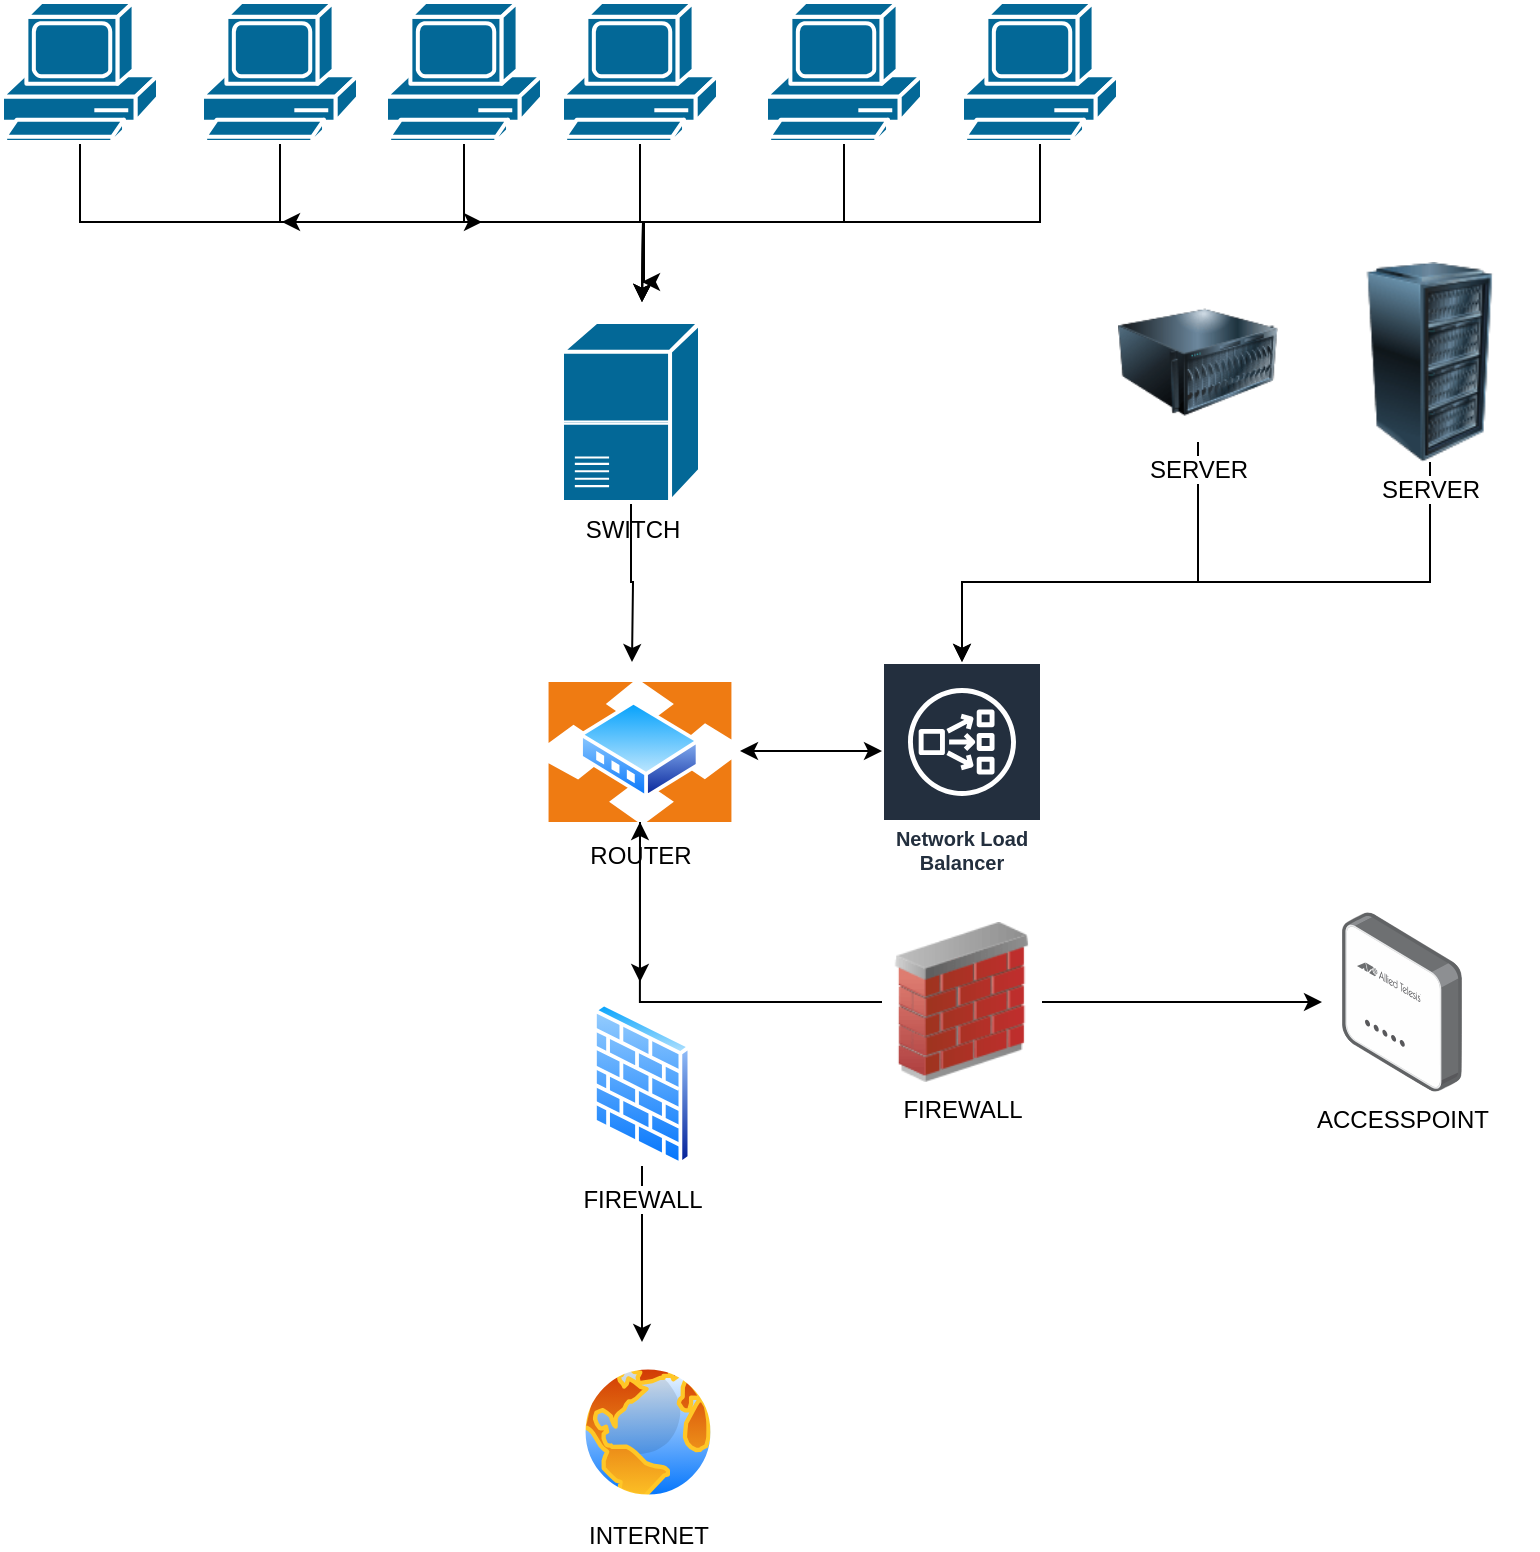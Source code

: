 <mxfile version="23.1.4" type="github">
  <diagram name="Page-1" id="423ibRJwqmcshtpM-ZVd">
    <mxGraphModel dx="954" dy="2218" grid="1" gridSize="10" guides="1" tooltips="1" connect="1" arrows="1" fold="1" page="1" pageScale="1" pageWidth="827" pageHeight="1169" math="0" shadow="0">
      <root>
        <mxCell id="0" />
        <mxCell id="1" parent="0" />
        <mxCell id="Z7RhC4iYyYftm_tbrvCu-22" style="edgeStyle=orthogonalEdgeStyle;rounded=0;orthogonalLoop=1;jettySize=auto;html=1;exitX=0.5;exitY=1;exitDx=0;exitDy=0;exitPerimeter=0;" edge="1" parent="1" source="Z7RhC4iYyYftm_tbrvCu-1">
          <mxGeometry relative="1" as="geometry">
            <mxPoint x="160" y="160" as="targetPoint" />
            <Array as="points">
              <mxPoint x="59" y="160" />
              <mxPoint x="161" y="160" />
            </Array>
          </mxGeometry>
        </mxCell>
        <mxCell id="Z7RhC4iYyYftm_tbrvCu-1" value="" style="shape=mxgraph.cisco.computers_and_peripherals.pc;html=1;pointerEvents=1;dashed=0;fillColor=#036897;strokeColor=#ffffff;strokeWidth=2;verticalLabelPosition=bottom;verticalAlign=top;align=center;outlineConnect=0;" vertex="1" parent="1">
          <mxGeometry x="20" y="50" width="78" height="70" as="geometry" />
        </mxCell>
        <mxCell id="Z7RhC4iYyYftm_tbrvCu-18" style="edgeStyle=orthogonalEdgeStyle;rounded=0;orthogonalLoop=1;jettySize=auto;html=1;exitX=0.5;exitY=1;exitDx=0;exitDy=0;exitPerimeter=0;" edge="1" parent="1" source="Z7RhC4iYyYftm_tbrvCu-2">
          <mxGeometry relative="1" as="geometry">
            <mxPoint x="340" y="200" as="targetPoint" />
          </mxGeometry>
        </mxCell>
        <mxCell id="Z7RhC4iYyYftm_tbrvCu-2" value="" style="shape=mxgraph.cisco.computers_and_peripherals.pc;html=1;pointerEvents=1;dashed=0;fillColor=#036897;strokeColor=#ffffff;strokeWidth=2;verticalLabelPosition=bottom;verticalAlign=top;align=center;outlineConnect=0;" vertex="1" parent="1">
          <mxGeometry x="300" y="50" width="78" height="70" as="geometry" />
        </mxCell>
        <mxCell id="Z7RhC4iYyYftm_tbrvCu-20" style="edgeStyle=orthogonalEdgeStyle;rounded=0;orthogonalLoop=1;jettySize=auto;html=1;exitX=0.5;exitY=1;exitDx=0;exitDy=0;exitPerimeter=0;" edge="1" parent="1" source="Z7RhC4iYyYftm_tbrvCu-3">
          <mxGeometry relative="1" as="geometry">
            <mxPoint x="340" y="200" as="targetPoint" />
          </mxGeometry>
        </mxCell>
        <mxCell id="Z7RhC4iYyYftm_tbrvCu-3" value="" style="shape=mxgraph.cisco.computers_and_peripherals.pc;html=1;pointerEvents=1;dashed=0;fillColor=#036897;strokeColor=#ffffff;strokeWidth=2;verticalLabelPosition=bottom;verticalAlign=top;align=center;outlineConnect=0;" vertex="1" parent="1">
          <mxGeometry x="500" y="50" width="78" height="70" as="geometry" />
        </mxCell>
        <mxCell id="Z7RhC4iYyYftm_tbrvCu-21" style="edgeStyle=orthogonalEdgeStyle;rounded=0;orthogonalLoop=1;jettySize=auto;html=1;exitX=0.5;exitY=1;exitDx=0;exitDy=0;exitPerimeter=0;" edge="1" parent="1" source="Z7RhC4iYyYftm_tbrvCu-4">
          <mxGeometry relative="1" as="geometry">
            <mxPoint x="260" y="160" as="targetPoint" />
            <Array as="points">
              <mxPoint x="159" y="160" />
              <mxPoint x="160" y="160" />
            </Array>
          </mxGeometry>
        </mxCell>
        <mxCell id="Z7RhC4iYyYftm_tbrvCu-4" value="" style="shape=mxgraph.cisco.computers_and_peripherals.pc;html=1;pointerEvents=1;dashed=0;fillColor=#036897;strokeColor=#ffffff;strokeWidth=2;verticalLabelPosition=bottom;verticalAlign=top;align=center;outlineConnect=0;" vertex="1" parent="1">
          <mxGeometry x="120" y="50" width="78" height="70" as="geometry" />
        </mxCell>
        <mxCell id="Z7RhC4iYyYftm_tbrvCu-17" style="edgeStyle=orthogonalEdgeStyle;rounded=0;orthogonalLoop=1;jettySize=auto;html=1;exitX=0.5;exitY=1;exitDx=0;exitDy=0;exitPerimeter=0;" edge="1" parent="1" source="Z7RhC4iYyYftm_tbrvCu-5">
          <mxGeometry relative="1" as="geometry">
            <mxPoint x="340" y="200" as="targetPoint" />
          </mxGeometry>
        </mxCell>
        <mxCell id="Z7RhC4iYyYftm_tbrvCu-5" value="" style="shape=mxgraph.cisco.computers_and_peripherals.pc;html=1;pointerEvents=1;dashed=0;fillColor=#036897;strokeColor=#ffffff;strokeWidth=2;verticalLabelPosition=bottom;verticalAlign=top;align=center;outlineConnect=0;" vertex="1" parent="1">
          <mxGeometry x="212" y="50" width="78" height="70" as="geometry" />
        </mxCell>
        <mxCell id="Z7RhC4iYyYftm_tbrvCu-19" style="edgeStyle=orthogonalEdgeStyle;rounded=0;orthogonalLoop=1;jettySize=auto;html=1;exitX=0.5;exitY=1;exitDx=0;exitDy=0;exitPerimeter=0;" edge="1" parent="1" source="Z7RhC4iYyYftm_tbrvCu-6">
          <mxGeometry relative="1" as="geometry">
            <mxPoint x="340" y="190" as="targetPoint" />
            <Array as="points">
              <mxPoint x="441" y="160" />
              <mxPoint x="341" y="160" />
            </Array>
          </mxGeometry>
        </mxCell>
        <mxCell id="Z7RhC4iYyYftm_tbrvCu-6" value="" style="shape=mxgraph.cisco.computers_and_peripherals.pc;html=1;pointerEvents=1;dashed=0;fillColor=#036897;strokeColor=#ffffff;strokeWidth=2;verticalLabelPosition=bottom;verticalAlign=top;align=center;outlineConnect=0;" vertex="1" parent="1">
          <mxGeometry x="402" y="50" width="78" height="70" as="geometry" />
        </mxCell>
        <mxCell id="Z7RhC4iYyYftm_tbrvCu-26" style="edgeStyle=orthogonalEdgeStyle;rounded=0;orthogonalLoop=1;jettySize=auto;html=1;exitX=0.5;exitY=1;exitDx=0;exitDy=0;exitPerimeter=0;" edge="1" parent="1" source="Z7RhC4iYyYftm_tbrvCu-7">
          <mxGeometry relative="1" as="geometry">
            <mxPoint x="335" y="380" as="targetPoint" />
          </mxGeometry>
        </mxCell>
        <mxCell id="Z7RhC4iYyYftm_tbrvCu-7" value="SWITCH" style="shape=mxgraph.cisco.switches.class_4_5_switch;html=1;pointerEvents=1;dashed=0;fillColor=#036897;strokeColor=#ffffff;strokeWidth=2;verticalLabelPosition=bottom;verticalAlign=top;align=center;outlineConnect=0;" vertex="1" parent="1">
          <mxGeometry x="300" y="210" width="69" height="90" as="geometry" />
        </mxCell>
        <mxCell id="Z7RhC4iYyYftm_tbrvCu-24" style="edgeStyle=orthogonalEdgeStyle;rounded=0;orthogonalLoop=1;jettySize=auto;html=1;exitX=0.5;exitY=1;exitDx=0;exitDy=0;" edge="1" parent="1" source="Z7RhC4iYyYftm_tbrvCu-8">
          <mxGeometry relative="1" as="geometry">
            <mxPoint x="339" y="540" as="targetPoint" />
          </mxGeometry>
        </mxCell>
        <mxCell id="Z7RhC4iYyYftm_tbrvCu-8" value="ROUTER" style="image;aspect=fixed;perimeter=ellipsePerimeter;html=1;align=center;shadow=0;dashed=0;spacingTop=3;image=img/lib/active_directory/router.svg;" vertex="1" parent="1">
          <mxGeometry x="292.94" y="390" width="92.11" height="70" as="geometry" />
        </mxCell>
        <mxCell id="Z7RhC4iYyYftm_tbrvCu-9" value="Network Load Balancer" style="sketch=0;outlineConnect=0;fontColor=#232F3E;gradientColor=none;strokeColor=#ffffff;fillColor=#232F3E;dashed=0;verticalLabelPosition=middle;verticalAlign=bottom;align=center;html=1;whiteSpace=wrap;fontSize=10;fontStyle=1;spacing=3;shape=mxgraph.aws4.productIcon;prIcon=mxgraph.aws4.network_load_balancer;" vertex="1" parent="1">
          <mxGeometry x="460" y="380" width="80" height="110" as="geometry" />
        </mxCell>
        <mxCell id="Z7RhC4iYyYftm_tbrvCu-33" style="edgeStyle=orthogonalEdgeStyle;rounded=0;orthogonalLoop=1;jettySize=auto;html=1;exitX=1;exitY=0.5;exitDx=0;exitDy=0;" edge="1" parent="1" source="Z7RhC4iYyYftm_tbrvCu-10">
          <mxGeometry relative="1" as="geometry">
            <mxPoint x="680" y="550" as="targetPoint" />
          </mxGeometry>
        </mxCell>
        <mxCell id="Z7RhC4iYyYftm_tbrvCu-34" style="edgeStyle=orthogonalEdgeStyle;rounded=0;orthogonalLoop=1;jettySize=auto;html=1;exitX=0;exitY=0.5;exitDx=0;exitDy=0;" edge="1" parent="1" source="Z7RhC4iYyYftm_tbrvCu-10" target="Z7RhC4iYyYftm_tbrvCu-8">
          <mxGeometry relative="1" as="geometry" />
        </mxCell>
        <mxCell id="Z7RhC4iYyYftm_tbrvCu-10" value="FIREWALL" style="image;html=1;image=img/lib/clip_art/networking/Firewall_02_128x128.png" vertex="1" parent="1">
          <mxGeometry x="460" y="510" width="80" height="80" as="geometry" />
        </mxCell>
        <mxCell id="Z7RhC4iYyYftm_tbrvCu-25" style="edgeStyle=orthogonalEdgeStyle;rounded=0;orthogonalLoop=1;jettySize=auto;html=1;exitX=0.5;exitY=1;exitDx=0;exitDy=0;" edge="1" parent="1" source="Z7RhC4iYyYftm_tbrvCu-11">
          <mxGeometry relative="1" as="geometry">
            <mxPoint x="340" y="720" as="targetPoint" />
          </mxGeometry>
        </mxCell>
        <mxCell id="Z7RhC4iYyYftm_tbrvCu-11" value="FIREWALL&lt;br&gt;" style="image;aspect=fixed;perimeter=ellipsePerimeter;html=1;align=center;shadow=0;dashed=0;spacingTop=3;image=img/lib/active_directory/firewall.svg;" vertex="1" parent="1">
          <mxGeometry x="315" y="550" width="50" height="81.97" as="geometry" />
        </mxCell>
        <mxCell id="Z7RhC4iYyYftm_tbrvCu-12" value="INTERNET" style="image;aspect=fixed;perimeter=ellipsePerimeter;html=1;align=center;shadow=0;dashed=0;spacingTop=3;image=img/lib/active_directory/internet_globe.svg;" vertex="1" parent="1">
          <mxGeometry x="308" y="730" width="70" height="70" as="geometry" />
        </mxCell>
        <mxCell id="Z7RhC4iYyYftm_tbrvCu-30" style="edgeStyle=orthogonalEdgeStyle;rounded=0;orthogonalLoop=1;jettySize=auto;html=1;exitX=0.5;exitY=1;exitDx=0;exitDy=0;" edge="1" parent="1" source="Z7RhC4iYyYftm_tbrvCu-14" target="Z7RhC4iYyYftm_tbrvCu-9">
          <mxGeometry relative="1" as="geometry">
            <mxPoint x="618" y="430" as="targetPoint" />
            <Array as="points">
              <mxPoint x="618" y="340" />
              <mxPoint x="500" y="340" />
            </Array>
          </mxGeometry>
        </mxCell>
        <mxCell id="Z7RhC4iYyYftm_tbrvCu-14" value="SERVER" style="image;html=1;image=img/lib/clip_art/computers/Server_128x128.png" vertex="1" parent="1">
          <mxGeometry x="578" y="190" width="80" height="80" as="geometry" />
        </mxCell>
        <mxCell id="Z7RhC4iYyYftm_tbrvCu-31" style="edgeStyle=orthogonalEdgeStyle;rounded=0;orthogonalLoop=1;jettySize=auto;html=1;exitX=0.5;exitY=1;exitDx=0;exitDy=0;" edge="1" parent="1" source="Z7RhC4iYyYftm_tbrvCu-15" target="Z7RhC4iYyYftm_tbrvCu-9">
          <mxGeometry relative="1" as="geometry">
            <mxPoint x="744" y="430" as="targetPoint" />
            <Array as="points">
              <mxPoint x="734" y="340" />
              <mxPoint x="500" y="340" />
            </Array>
          </mxGeometry>
        </mxCell>
        <mxCell id="Z7RhC4iYyYftm_tbrvCu-15" value="SERVER" style="image;html=1;image=img/lib/clip_art/computers/Server_Rack_128x128.png" vertex="1" parent="1">
          <mxGeometry x="680" y="180" width="108" height="100" as="geometry" />
        </mxCell>
        <mxCell id="Z7RhC4iYyYftm_tbrvCu-29" value="" style="endArrow=classic;startArrow=classic;html=1;rounded=0;" edge="1" parent="1">
          <mxGeometry width="50" height="50" relative="1" as="geometry">
            <mxPoint x="389" y="424.5" as="sourcePoint" />
            <mxPoint x="460" y="424.5" as="targetPoint" />
            <Array as="points" />
          </mxGeometry>
        </mxCell>
        <mxCell id="Z7RhC4iYyYftm_tbrvCu-32" value="ACCESSPOINT&lt;br&gt;" style="image;points=[];aspect=fixed;html=1;align=center;shadow=0;dashed=0;image=img/lib/allied_telesis/wireless/Access_Point_Indoor.svg;" vertex="1" parent="1">
          <mxGeometry x="690" y="505.24" width="60" height="89.51" as="geometry" />
        </mxCell>
      </root>
    </mxGraphModel>
  </diagram>
</mxfile>
